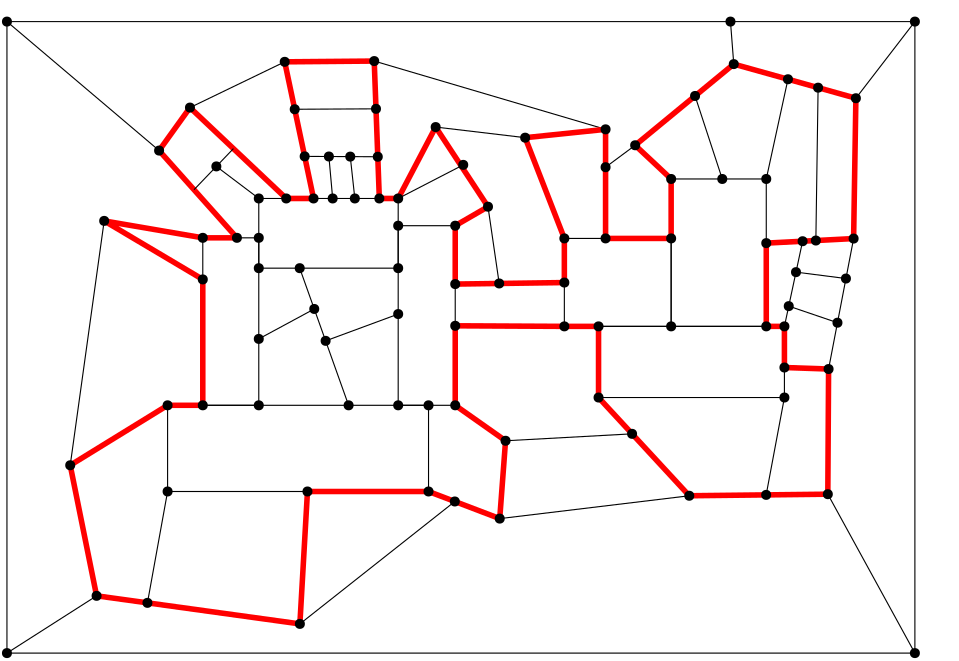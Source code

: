 <?xml version="1.0"?>
<!DOCTYPE ipe SYSTEM "ipe.dtd">
<ipe version="70206" creator="Ipe 7.2.7">
<info created="D:20180929072549" modified="D:20190131164845"/>
<preamble>\usepackage{kpfonts}</preamble>
<ipestyle name="basic">
<symbol name="arrow/arc(spx)">
<path stroke="sym-stroke" fill="sym-stroke" pen="sym-pen">
0 0 m
-1 0.333 l
-1 -0.333 l
h
</path>
</symbol>
<symbol name="arrow/farc(spx)">
<path stroke="sym-stroke" fill="white" pen="sym-pen">
0 0 m
-1 0.333 l
-1 -0.333 l
h
</path>
</symbol>
<symbol name="arrow/ptarc(spx)">
<path stroke="sym-stroke" fill="sym-stroke" pen="sym-pen">
0 0 m
-1 0.333 l
-0.8 0 l
-1 -0.333 l
h
</path>
</symbol>
<symbol name="arrow/fptarc(spx)">
<path stroke="sym-stroke" fill="white" pen="sym-pen">
0 0 m
-1 0.333 l
-0.8 0 l
-1 -0.333 l
h
</path>
</symbol>
<symbol name="mark/circle(sx)" transformations="translations">
<path fill="sym-stroke">
0.6 0 0 0.6 0 0 e
0.4 0 0 0.4 0 0 e
</path>
</symbol>
<symbol name="mark/disk(sx)" transformations="translations">
<path fill="sym-stroke">
0.6 0 0 0.6 0 0 e
</path>
</symbol>
<symbol name="mark/fdisk(sfx)" transformations="translations">
<group>
<path fill="sym-fill">
0.5 0 0 0.5 0 0 e
</path>
<path fill="sym-stroke" fillrule="eofill">
0.6 0 0 0.6 0 0 e
0.4 0 0 0.4 0 0 e
</path>
</group>
</symbol>
<symbol name="mark/box(sx)" transformations="translations">
<path fill="sym-stroke" fillrule="eofill">
-0.6 -0.6 m
0.6 -0.6 l
0.6 0.6 l
-0.6 0.6 l
h
-0.4 -0.4 m
0.4 -0.4 l
0.4 0.4 l
-0.4 0.4 l
h
</path>
</symbol>
<symbol name="mark/square(sx)" transformations="translations">
<path fill="sym-stroke">
-0.6 -0.6 m
0.6 -0.6 l
0.6 0.6 l
-0.6 0.6 l
h
</path>
</symbol>
<symbol name="mark/fsquare(sfx)" transformations="translations">
<group>
<path fill="sym-fill">
-0.5 -0.5 m
0.5 -0.5 l
0.5 0.5 l
-0.5 0.5 l
h
</path>
<path fill="sym-stroke" fillrule="eofill">
-0.6 -0.6 m
0.6 -0.6 l
0.6 0.6 l
-0.6 0.6 l
h
-0.4 -0.4 m
0.4 -0.4 l
0.4 0.4 l
-0.4 0.4 l
h
</path>
</group>
</symbol>
<symbol name="mark/cross(sx)" transformations="translations">
<group>
<path fill="sym-stroke">
-0.43 -0.57 m
0.57 0.43 l
0.43 0.57 l
-0.57 -0.43 l
h
</path>
<path fill="sym-stroke">
-0.43 0.57 m
0.57 -0.43 l
0.43 -0.57 l
-0.57 0.43 l
h
</path>
</group>
</symbol>
<symbol name="arrow/fnormal(spx)">
<path stroke="sym-stroke" fill="white" pen="sym-pen">
0 0 m
-1 0.333 l
-1 -0.333 l
h
</path>
</symbol>
<symbol name="arrow/pointed(spx)">
<path stroke="sym-stroke" fill="sym-stroke" pen="sym-pen">
0 0 m
-1 0.333 l
-0.8 0 l
-1 -0.333 l
h
</path>
</symbol>
<symbol name="arrow/fpointed(spx)">
<path stroke="sym-stroke" fill="white" pen="sym-pen">
0 0 m
-1 0.333 l
-0.8 0 l
-1 -0.333 l
h
</path>
</symbol>
<symbol name="arrow/linear(spx)">
<path stroke="sym-stroke" pen="sym-pen">
-1 0.333 m
0 0 l
-1 -0.333 l
</path>
</symbol>
<symbol name="arrow/fdouble(spx)">
<path stroke="sym-stroke" fill="white" pen="sym-pen">
0 0 m
-1 0.333 l
-1 -0.333 l
h
-1 0 m
-2 0.333 l
-2 -0.333 l
h
</path>
</symbol>
<symbol name="arrow/double(spx)">
<path stroke="sym-stroke" fill="sym-stroke" pen="sym-pen">
0 0 m
-1 0.333 l
-1 -0.333 l
h
-1 0 m
-2 0.333 l
-2 -0.333 l
h
</path>
</symbol>
<pen name="heavier" value="0.8"/>
<pen name="fat" value="1.2"/>
<pen name="ultrafat" value="2"/>
<symbolsize name="large" value="5"/>
<symbolsize name="small" value="2"/>
<symbolsize name="tiny" value="1.1"/>
<arrowsize name="large" value="10"/>
<arrowsize name="small" value="5"/>
<arrowsize name="tiny" value="3"/>
<color name="red" value="1 0 0"/>
<color name="green" value="0 1 0"/>
<color name="blue" value="0 0 1"/>
<color name="yellow" value="1 1 0"/>
<color name="orange" value="1 0.647 0"/>
<color name="gold" value="1 0.843 0"/>
<color name="purple" value="0.627 0.125 0.941"/>
<color name="gray" value="0.745"/>
<color name="brown" value="0.647 0.165 0.165"/>
<color name="navy" value="0 0 0.502"/>
<color name="pink" value="1 0.753 0.796"/>
<color name="seagreen" value="0.18 0.545 0.341"/>
<color name="turquoise" value="0.251 0.878 0.816"/>
<color name="violet" value="0.933 0.51 0.933"/>
<color name="darkblue" value="0 0 0.545"/>
<color name="darkcyan" value="0 0.545 0.545"/>
<color name="darkgray" value="0.663"/>
<color name="darkgreen" value="0 0.392 0"/>
<color name="darkmagenta" value="0.545 0 0.545"/>
<color name="darkorange" value="1 0.549 0"/>
<color name="darkred" value="0.545 0 0"/>
<color name="lightblue" value="0.678 0.847 0.902"/>
<color name="lightcyan" value="0.878 1 1"/>
<color name="lightgray" value="0.827"/>
<color name="lightgreen" value="0.565 0.933 0.565"/>
<color name="lightyellow" value="1 1 0.878"/>
<dashstyle name="dashed" value="[4] 0"/>
<dashstyle name="dotted" value="[1 3] 0"/>
<dashstyle name="dash dotted" value="[4 2 1 2] 0"/>
<dashstyle name="dash dot dotted" value="[4 2 1 2 1 2] 0"/>
<textsize name="large" value="\large"/>
<textsize name="small" value="\small"/>
<textsize name="tiny" value="\tiny"/>
<textsize name="Large" value="\Large"/>
<textsize name="LARGE" value="\LARGE"/>
<textsize name="huge" value="\huge"/>
<textsize name="Huge" value="\Huge"/>
<textsize name="footnote" value="\footnotesize"/>
<textstyle name="center" begin="\begin{center}" end="\end{center}"/>
<textstyle name="itemize" begin="\begin{itemize}" end="\end{itemize}"/>
<textstyle name="item" begin="\begin{itemize}\item{}" end="\end{itemize}"/>
<gridsize name="4 pts" value="4"/>
<gridsize name="8 pts (~3 mm)" value="8"/>
<gridsize name="16 pts (~6 mm)" value="16"/>
<gridsize name="32 pts (~12 mm)" value="32"/>
<gridsize name="10 pts (~3.5 mm)" value="10"/>
<gridsize name="20 pts (~7 mm)" value="20"/>
<gridsize name="14 pts (~5 mm)" value="14"/>
<gridsize name="28 pts (~10 mm)" value="28"/>
<gridsize name="56 pts (~20 mm)" value="56"/>
<anglesize name="90 deg" value="90"/>
<anglesize name="60 deg" value="60"/>
<anglesize name="45 deg" value="45"/>
<anglesize name="30 deg" value="30"/>
<anglesize name="22.5 deg" value="22.5"/>
<opacity name="10%" value="0.1"/>
<opacity name="30%" value="0.3"/>
<opacity name="50%" value="0.5"/>
<opacity name="75%" value="0.75"/>
<tiling name="falling" angle="-60" step="4" width="1"/>
<tiling name="rising" angle="30" step="4" width="1"/>
</ipestyle>
<ipestyle name="brew">
<color name="brew1" value="0.552 0.827 0.78"/>
<color name="brew2" value="1 1 0.701"/>
<color name="brew3" value="0.745 0.729 0.854"/>
<color name="brew4" value="0.984 0.501 0.447"/>
<color name="brew5" value="0.501 0.694 0.827"/>
<color name="brew6" value="0.992 0.705 0.384"/>
<color name="brew7" value="0.701 0.87 0.411"/>
<color name="brew8" value="0.988 0.803 0.898"/>
</ipestyle>
<page>
<layer name="alpha"/>
<layer name="tpc0"/>
<layer name="tpc1"/>
<layer name="H"/>
<layer name="tilde-H"/>
<layer name="t0t1"/>
<view layers="alpha" active="alpha"/>
<view layers="alpha tpc0 tpc1" active="tpc0"/>
<view layers="H" active="H"/>
<view layers="tilde-H" active="tilde-H"/>
<view layers="tilde-H t0t1" active="t0t1"/>
<path layer="tpc0" fill="brew1">
157.019 684.193 m
158.662 669.125 l
167.483 669.125 l
166.924 684.142 l
h
</path>
<path fill="brew1">
140.6 684.277 m
143.796 669.125 l
150.685 669.125 l
149.324 684.232 l
h
</path>
<path layer="tpc1" fill="brew8">
165.642 718.589 m
167.483 669.125 l
174.271 669.125 l
187.761 694.831 l
206.603 666.158 l
210.634 638.525 l
234.089 638.851 l
234.089 654.744 l
219.983 691.008 l
248.929 694.012 l
h
</path>
<path fill="brew8">
65.6971 526.072 m
33.424 505.457 l
360.283 505.457 l
328.94 562.664 l
279.061 562.102 l
258.473 584.392 l
212.922 581.896 l
210.825 553.876 l
194.651 560.037 l
138.881 515.968 l
h
</path>
<path fill="brew8">
293.896 732.8 m
295.079 717.496 l
339.043 705.208 l
338.224 654.689 l
329.213 607.721 l
328.94 562.664 l
360.283 505.457 l
360.283 732.8 l
h
</path>
<path fill="brew8">
88.1949 686.366 m
99.3124 701.845 l
133.419 718.315 l
165.642 718.589 l
248.929 694.012 l
248.929 680.377 l
295.079 717.496 l
293.896 732.8 l
33.424 732.8 l
h
</path>
<path fill="brew8">
33.424 732.8 m
33.424 505.457 l
65.6971 526.072 l
56.2009 573.078 l
68.4266 661.053 l
103.927 654.954 l
116.216 654.954 l
88.1949 686.366 l
h
</path>
<path fill="brew1">
99.3124 701.845 m
133.965 669.125 l
143.796 669.125 l
133.419 718.315 l
h
</path>
<path fill="brew1">
319.858 653.732 m
306.78 653.051 l
306.78 623.08 l
313.315 623.08 l
h
</path>
<path fill="brew1">
314.87 630.366 m
332.412 624.397 l
329.213 607.721 l
313.315 608.267 l
313.315 623.08 l
h
</path>
<path fill="brew1">
319.858 653.732 m
338.224 654.689 l
335.463 640.297 l
317.482 642.603 l
h
</path>
<path fill="brew1">
194.806 659.323 m
194.806 638.305 l
210.634 638.525 l
206.603 666.158 l
h
</path>
<path fill="brew1">
194.806 623.286 m
194.806 594.66 l
212.922 581.896 l
258.473 584.392 l
246.399 597.464 l
246.399 623.08 l
h
</path>
<path fill="brew1">
141.611 563.639 m
138.881 515.968 l
194.651 560.037 l
185.194 563.639 l
h
</path>
<path fill="brew1">
68.4266 661.053 m
56.2009 573.078 l
91.2567 594.66 l
103.927 594.66 l
103.927 639.978 l
h
</path>
<path layer="tpc0" fill="brew1">
325.439 709.01 m
324.633 653.981 l
338.224 654.689 l
339.043 705.208 l
h
</path>
<path fill="brew1">
133.419 718.315 m
137.021 701.241 l
166.282 701.393 l
165.642 718.589 l
h
</path>
<path fill="brew1">
246.399 597.464 m
279.061 562.102 l
328.94 562.664 l
329.213 607.721 l
313.315 608.267 l
313.315 597.464 l
h
</path>
<path fill="brew1">
91.2567 594.66 m
56.2009 573.078 l
65.6971 526.072 l
138.881 515.968 l
141.611 563.639 l
91.2567 563.639 l
h
</path>
<path fill="brew1">
194.806 594.66 m
185.194 594.66 l
185.194 563.639 l
210.825 553.876 l
212.922 581.896 l
h
</path>
<path fill="brew1">
103.927 639.978 m
103.927 654.954 l
68.4266 661.053 l
h
</path>
<path fill="brew1">
116.216 654.954 m
88.1949 686.366 l
99.3124 701.845 l
133.965 669.125 l
124.084 669.125 l
124.084 654.954 l
h
</path>
<path fill="brew1">
174.271 659.323 m
174.271 669.125 l
187.761 694.831 l
206.603 666.158 l
194.806 659.323 l
h
</path>
<path fill="brew1">
219.983 691.008 m
248.929 694.012 l
248.929 654.744 l
234.089 654.744 l
h
</path>
<path fill="brew1">
259.579 688.277 m
276.823 674.124 l
290.941 676.142 l
306.78 676.142 l
314.59 712.043 l
295.079 717.496 l
h
</path>
<path fill="brew8">
137.021 701.241 m
140.6 684.277 l
166.924 684.142 l
166.282 701.393 l
h
</path>
<path fill="brew8">
314.59 712.043 m
306.78 676.142 l
306.78 653.051 l
324.633 653.981 l
325.439 709.01 l
h
</path>
<path fill="brew8">
246.399 623.08 m
246.399 597.464 l
313.315 597.464 l
313.315 623.08 l
h
</path>
<path fill="brew8">
272.538 676.142 m
306.78 676.142 l
306.78 623.08 l
272.538 623.08 l
h
</path>
<path fill="brew8">
234.089 654.744 m
234.089 623.08 l
272.538 623.08 l
272.538 654.744 l
h
</path>
<path fill="brew8">
124.084 669.125 m
124.084 644.031 l
174.271 644.031 l
174.271 669.125 l
h
</path>
<path fill="brew8">
194.806 638.305 m
234.089 638.851 l
234.089 623.08 l
194.806 623.286 l
h
</path>
<path fill="brew8">
174.271 659.323 m
194.806 659.323 l
194.806 594.66 l
174.271 594.66 l
h
</path>
<path fill="brew8">
91.2567 594.66 m
91.2567 563.639 l
185.194 563.639 l
185.194 594.66 l
h
</path>
<path fill="brew8">
103.927 654.954 m
103.927 594.66 l
124.084 594.66 l
124.084 654.954 l
h
</path>
<path fill="brew8">
259.579 688.277 m
248.929 680.377 l
</path>
<path layer="alpha" stroke="black">
248.929 680.377 m
259.579 688.277 l
</path>
<path stroke="black">
248.929 694.012 m
165.642 718.589 l
</path>
<path stroke="black">
99.3124 701.845 m
133.419 718.315 l
</path>
<path layer="tpc1" fill="brew1">
259.579 688.277 m
248.929 680.377 l
248.929 654.744 l
272.538 654.744 l
272.538 676.142 l
h
</path>
<path layer="alpha" stroke="black">
234.089 654.744 m
234.089 623.08 l
272.538 623.08 l
272.538 654.744 l
h
</path>
<path stroke="black">
246.399 623.08 m
246.399 597.464 l
313.315 597.464 l
313.315 623.08 l
h
</path>
<path stroke="black">
272.538 623.08 m
272.538 676.142 l
306.78 676.142 l
306.78 623.08 l
h
</path>
<path matrix="1.6 0 0 1.6 -12.1109 -413.958" stroke="black">
85.1219 676.927 m
85.1219 661.243 l
116.489 661.243 l
116.489 676.927 l
h
</path>
<path matrix="1.6 0 0 1.6 -12.1109 -413.958" stroke="black">
116.489 670.801 m
116.489 630.386 l
129.323 630.386 l
129.323 670.801 l
h
</path>
<path matrix="1.6 0 0 1.6 -12.1109 -413.958" stroke="black">
123.316 630.386 m
123.316 610.998 l
64.6048 610.998 l
64.6048 630.386 l
h
</path>
<path matrix="1.6 0 0 1.6 -12.1109 -413.958" stroke="black">
85.1219 668.07 m
85.1219 630.386 l
72.5239 630.386 l
72.5239 668.07 l
h
</path>
<path stroke="red" pen="ultrafat">
88.1949 686.366 m
99.3124 701.845 l
133.965 669.125 l
143.796 669.125 l
133.419 718.315 l
165.642 718.589 l
167.483 669.125 l
174.271 669.125 l
187.761 694.831 l
206.603 666.158 l
194.806 659.323 l
194.806 638.305 l
234.089 638.851 l
234.089 654.744 l
219.983 691.008 l
248.929 694.012 l
248.929 654.744 l
272.538 654.744 l
272.538 676.142 l
259.579 688.277 l
295.079 717.496 l
339.043 705.208 l
338.224 654.689 l
306.78 653.051 l
306.78 623.08 l
313.315 623.08 l
313.315 608.267 l
329.213 607.721 l
328.94 562.664 l
279.061 562.102 l
246.399 597.464 l
246.399 623.08 l
234.089 623.08 l
194.806 623.286 l
194.806 594.66 l
212.922 581.896 l
210.825 553.876 l
185.194 563.639 l
141.611 563.639 l
138.881 515.968 l
65.6971 526.072 l
56.2009 573.078 l
91.2567 594.66 l
103.927 594.66 l
103.927 639.978 l
68.4266 661.053 l
103.927 654.954 l
116.216 654.954 l
h
</path>
<path stroke="black">
281.144 706.027 m
290.941 676.142 l
</path>
<path stroke="black">
306.78 676.142 m
314.59 712.043 l
</path>
<path stroke="black">
325.439 709.01 m
324.633 653.981 l
</path>
<path stroke="black">
138.821 644.031 m
156.42 594.66 l
</path>
<path stroke="black">
148.147 617.867 m
174.271 627.515 l
</path>
<path stroke="black">
144.055 629.349 m
124.084 618.567 l
</path>
<path stroke="black">
212.922 581.896 m
258.473 584.392 l
</path>
<path stroke="black">
187.761 694.831 m
219.983 691.008 l
</path>
<path stroke="black">
206.603 666.158 m
210.634 638.525 l
</path>
<path stroke="black">
210.825 553.876 m
279.061 562.102 l
</path>
<path stroke="black">
138.881 515.968 m
194.651 560.037 l
</path>
<path stroke="black">
338.224 654.689 m
329.213 607.721 l
</path>
<path stroke="black">
313.315 623.08 m
319.858 653.732 l
</path>
<path stroke="black">
317.482 642.603 m
335.463 640.297 l
</path>
<path stroke="black">
314.87 630.366 m
332.412 624.397 l
</path>
<use name="mark/disk(sx)" pos="56.2009 573.078" size="normal" stroke="black"/>
<use name="mark/disk(sx)" pos="68.4266 661.053" size="normal" stroke="black"/>
<use name="mark/disk(sx)" pos="144.055 629.349" size="normal" stroke="black"/>
<use name="mark/disk(sx)" pos="148.147 617.867" size="normal" stroke="black"/>
<use name="mark/disk(sx)" pos="174.271 627.515" size="normal" stroke="black"/>
<use name="mark/disk(sx)" pos="124.084 618.567" size="normal" stroke="black"/>
<use name="mark/disk(sx)" pos="138.821 644.031" size="normal" stroke="black"/>
<use name="mark/disk(sx)" pos="156.42 594.66" size="normal" stroke="black"/>
<use name="mark/disk(sx)" pos="124.084 594.66" size="normal" stroke="black"/>
<use name="mark/disk(sx)" pos="103.927 594.66" size="normal" stroke="black"/>
<use name="mark/disk(sx)" pos="91.2567 594.66" size="normal" stroke="black"/>
<use name="mark/disk(sx)" pos="91.2567 563.639" size="normal" stroke="black"/>
<use name="mark/disk(sx)" pos="141.611 563.639" size="normal" stroke="black"/>
<use name="mark/disk(sx)" pos="185.194 563.639" size="normal" stroke="black"/>
<use name="mark/disk(sx)" pos="194.806 594.66" size="normal" stroke="black"/>
<use name="mark/disk(sx)" pos="185.194 594.66" size="normal" stroke="black"/>
<use name="mark/disk(sx)" pos="174.271 594.66" size="normal" stroke="black"/>
<use name="mark/disk(sx)" pos="174.271 644.031" size="normal" stroke="black"/>
<use name="mark/disk(sx)" pos="174.271 669.125" size="normal" stroke="black"/>
<use name="mark/disk(sx)" pos="174.271 659.323" size="normal" stroke="black"/>
<use name="mark/disk(sx)" pos="143.796 669.125" size="normal" stroke="black"/>
<use name="mark/disk(sx)" pos="133.965 669.125" size="normal" stroke="black"/>
<use name="mark/disk(sx)" pos="124.084 654.954" size="normal" stroke="black"/>
<use name="mark/disk(sx)" pos="116.216 654.954" size="normal" stroke="black"/>
<use name="mark/disk(sx)" pos="103.927 654.954" size="normal" stroke="black"/>
<use name="mark/disk(sx)" pos="88.1949 686.366" size="normal" stroke="black"/>
<use name="mark/disk(sx)" pos="99.3124 701.845" size="normal" stroke="black"/>
<use name="mark/disk(sx)" pos="133.419 718.315" size="normal" stroke="black"/>
<use name="mark/disk(sx)" pos="165.642 718.589" size="normal" stroke="black"/>
<use name="mark/disk(sx)" pos="187.761 694.831" size="normal" stroke="black"/>
<use name="mark/disk(sx)" pos="219.983 691.008" size="normal" stroke="black"/>
<use name="mark/disk(sx)" pos="206.603 666.158" size="normal" stroke="black"/>
<use name="mark/disk(sx)" pos="194.806 638.305" size="normal" stroke="black"/>
<use name="mark/disk(sx)" pos="234.089 638.851" size="normal" stroke="black"/>
<use name="mark/disk(sx)" pos="210.634 638.525" size="normal" stroke="black"/>
<use name="mark/disk(sx)" pos="248.929 694.012" size="normal" stroke="black"/>
<use name="mark/disk(sx)" pos="248.929 654.744" size="normal" stroke="black"/>
<use name="mark/disk(sx)" pos="272.538 654.744" size="normal" stroke="black"/>
<path stroke="black">
174.271 669.125 m
197.692 681.22 l
</path>
<use name="mark/disk(sx)" pos="197.692 681.22" size="normal" stroke="black"/>
<use name="mark/disk(sx)" pos="194.806 623.286" size="normal" stroke="black"/>
<use name="mark/disk(sx)" pos="246.399 623.08" size="normal" stroke="black"/>
<use name="mark/disk(sx)" pos="234.089 623.08" size="normal" stroke="black"/>
<use name="mark/disk(sx)" pos="272.538 623.08" size="normal" stroke="black"/>
<use name="mark/disk(sx)" pos="306.78 623.08" size="normal" stroke="black"/>
<use name="mark/disk(sx)" pos="313.315 623.08" size="normal" stroke="black"/>
<use name="mark/disk(sx)" pos="313.315 608.267" size="normal" stroke="black"/>
<use name="mark/disk(sx)" pos="272.538 676.142" size="normal" stroke="black"/>
<use name="mark/disk(sx)" pos="281.144 706.027" size="normal" stroke="black"/>
<use name="mark/disk(sx)" pos="338.224 654.689" size="normal" stroke="black"/>
<use name="mark/disk(sx)" pos="324.633 653.981" size="normal" stroke="black"/>
<use name="mark/disk(sx)" pos="306.78 676.142" size="normal" stroke="black"/>
<use name="mark/disk(sx)" pos="290.941 676.142" size="normal" stroke="black"/>
<use name="mark/disk(sx)" pos="306.78 653.051" size="normal" stroke="black"/>
<use name="mark/disk(sx)" pos="317.482 642.603" size="normal" stroke="black"/>
<use name="mark/disk(sx)" pos="314.87 630.366" size="normal" stroke="black"/>
<use name="mark/disk(sx)" pos="332.412 624.397" size="normal" stroke="black"/>
<use name="mark/disk(sx)" pos="335.463 640.297" size="normal" stroke="black"/>
<use name="mark/disk(sx)" pos="313.315 597.464" size="normal" stroke="black"/>
<use name="mark/disk(sx)" pos="328.94 562.664" size="normal" stroke="black"/>
<use name="mark/disk(sx)" pos="329.213 607.721" size="normal" stroke="black"/>
<use name="mark/disk(sx)" pos="279.061 562.102" size="normal" stroke="black"/>
<use name="mark/disk(sx)" pos="258.473 584.392" size="normal" stroke="black"/>
<use name="mark/disk(sx)" pos="246.399 597.464" size="normal" stroke="black"/>
<use name="mark/disk(sx)" pos="212.922 581.896" size="normal" stroke="black"/>
<use name="mark/disk(sx)" pos="210.825 553.876" size="normal" stroke="black"/>
<use name="mark/disk(sx)" pos="194.651 560.037" size="normal" stroke="black"/>
<use name="mark/disk(sx)" pos="138.881 515.968" size="normal" stroke="black"/>
<use name="mark/disk(sx)" pos="124.084 644.031" size="normal" stroke="black"/>
<path stroke="black">
140.6 684.277 m
166.924 684.142 l
</path>
<use name="mark/disk(sx)" pos="137.021 701.241" size="normal" stroke="black"/>
<use name="mark/disk(sx)" pos="140.6 684.277" size="normal" stroke="black"/>
<path stroke="black">
33.424 732.8 m
33.424 505.457 l
360.283 505.457 l
360.283 732.8 l
h
</path>
<use name="mark/disk(sx)" pos="33.424 732.8" size="normal" stroke="black"/>
<use name="mark/disk(sx)" pos="360.283 505.457" size="normal" stroke="black"/>
<use name="mark/disk(sx)" pos="33.424 505.457" size="normal" stroke="black"/>
<path stroke="black">
33.424 505.457 m
65.6971 526.072 l
</path>
<path stroke="black">
33.424 732.8 m
88.1949 686.366 l
</path>
<path stroke="black">
339.043 705.208 m
360.283 732.8 l
</path>
<path stroke="black">
328.94 562.664 m
360.283 505.457 l
</path>
<path stroke="black">
157.019 684.193 m
158.662 669.125 l
</path>
<use name="mark/disk(sx)" pos="157.019 684.193" size="normal" stroke="black"/>
<use name="mark/disk(sx)" pos="158.662 669.125" size="normal" stroke="black"/>
<path stroke="black">
100.762 672.278 m
114.957 687.074 l
</path>
<path stroke="black">
124.084 669.125 m
108.809 680.666 l
</path>
<use name="mark/disk(sx)" pos="108.809 680.666" size="normal" stroke="black"/>
<use name="mark/disk(sx)" pos="124.084 669.125" size="normal" stroke="black"/>
<use name="mark/disk(sx)" pos="234.089 654.744" size="normal" stroke="black"/>
<path stroke="black">
313.315 597.464 m
306.743 562.414 l
306.743 562.414 l
</path>
<use name="mark/disk(sx)" pos="306.743 562.414" size="normal" stroke="black"/>
<path stroke="black">
91.2567 563.639 m
84.0035 523.545 l
</path>
<use name="mark/disk(sx)" pos="65.6971 526.072" size="normal" stroke="black"/>
<use name="mark/disk(sx)" pos="84.0035 523.545" size="normal" stroke="black"/>
<use name="mark/disk(sx)" pos="103.927 639.978" size="normal" stroke="black"/>
<use name="mark/disk(sx)" pos="194.806 659.323" size="normal" stroke="black"/>
<use name="mark/disk(sx)" pos="319.858 653.732" size="normal" stroke="black"/>
<use name="mark/disk(sx)" pos="166.924 684.142" size="normal" stroke="black"/>
<use name="mark/disk(sx)" pos="167.483 669.125" size="normal" stroke="black"/>
<path stroke="black">
137.021 701.241 m
166.282 701.393 l
</path>
<use name="mark/disk(sx)" pos="166.282 701.393" size="normal" stroke="black"/>
<use name="mark/disk(sx)" pos="259.579 688.277" size="normal" stroke="black"/>
<use name="mark/disk(sx)" pos="248.929 680.377" size="normal" stroke="black"/>
<path stroke="black">
149.324 684.232 m
150.685 669.125 l
</path>
<use name="mark/disk(sx)" pos="149.324 684.232" size="normal" stroke="black"/>
<use name="mark/disk(sx)" pos="150.685 669.125" size="normal" stroke="black"/>
<path fill="brew8">
68.4266 661.053 m
56.2009 573.078 l
</path>
<path fill="brew8">
56.2009 573.078 m
68.4266 661.053 l
</path>
<path stroke="black">
68.4266 661.053 m
56.2009 573.078 l
</path>
<path layer="H" stroke="black">
248.929 680.377 m
259.579 688.277 l
</path>
<path stroke="black">
248.929 694.012 m
165.642 718.589 l
</path>
<path stroke="black">
99.3124 701.845 m
133.419 718.315 l
</path>
<path stroke="black">
234.089 654.744 m
234.089 623.08 l
272.538 623.08 l
272.538 654.744 l
h
</path>
<path stroke="black">
246.399 623.08 m
246.399 597.464 l
313.315 597.464 l
313.315 623.08 l
h
</path>
<path stroke="black">
272.538 623.08 m
272.538 676.142 l
306.78 676.142 l
306.78 623.08 l
h
</path>
<path matrix="1.6 0 0 1.6 -12.1109 -413.958" stroke="black">
85.1219 676.927 m
85.1219 661.243 l
116.489 661.243 l
116.489 676.927 l
h
</path>
<path matrix="1.6 0 0 1.6 -12.1109 -413.958" stroke="black">
116.489 670.801 m
116.489 630.386 l
129.323 630.386 l
129.323 670.801 l
h
</path>
<path matrix="1.6 0 0 1.6 -12.1109 -413.958" stroke="black">
123.316 630.386 m
123.316 610.998 l
64.6048 610.998 l
64.6048 630.386 l
h
</path>
<path matrix="1.6 0 0 1.6 -12.1109 -413.958" stroke="black">
85.1219 668.07 m
85.1219 630.386 l
72.5239 630.386 l
72.5239 668.07 l
h
</path>
<path stroke="red" pen="ultrafat">
88.1949 686.366 m
99.3124 701.845 l
133.965 669.125 l
143.796 669.125 l
133.419 718.315 l
165.642 718.589 l
167.483 669.125 l
174.271 669.125 l
187.761 694.831 l
206.603 666.158 l
194.806 659.323 l
194.806 638.305 l
234.089 638.851 l
234.089 654.744 l
219.983 691.008 l
248.929 694.012 l
248.929 654.744 l
272.538 654.744 l
272.538 676.142 l
259.579 688.277 l
295.079 717.496 l
339.043 705.208 l
338.224 654.689 l
306.78 653.051 l
306.78 623.08 l
313.315 623.08 l
313.315 608.267 l
329.213 607.721 l
328.94 562.664 l
279.061 562.102 l
246.399 597.464 l
246.399 623.08 l
234.089 623.08 l
194.806 623.286 l
194.806 594.66 l
212.922 581.896 l
210.825 553.876 l
185.194 563.639 l
141.611 563.639 l
138.881 515.968 l
65.6971 526.072 l
56.2009 573.078 l
91.2567 594.66 l
103.927 594.66 l
103.927 639.978 l
68.4266 661.053 l
103.927 654.954 l
116.216 654.954 l
h
</path>
<path stroke="black">
306.78 676.142 m
314.59 712.043 l
</path>
<path stroke="black">
325.439 709.01 m
324.633 653.981 l
</path>
<path stroke="black">
212.922 581.896 m
258.473 584.392 l
</path>
<path stroke="black">
187.761 694.831 m
219.983 691.008 l
</path>
<path stroke="black">
206.603 666.158 m
210.634 638.525 l
</path>
<path stroke="black">
210.825 553.876 m
279.061 562.102 l
</path>
<path stroke="black">
138.881 515.968 m
194.651 560.037 l
</path>
<path stroke="black">
338.224 654.689 m
329.213 607.721 l
</path>
<use name="mark/disk(sx)" pos="56.2009 573.078" size="normal" stroke="black"/>
<use name="mark/disk(sx)" pos="68.4266 661.053" size="normal" stroke="black"/>
<use name="mark/disk(sx)" pos="174.271 627.515" size="normal" stroke="gray"/>
<use name="mark/disk(sx)" pos="124.084 618.567" size="normal" stroke="gray"/>
<use name="mark/disk(sx)" pos="138.821 644.031" size="normal" stroke="gray"/>
<use name="mark/disk(sx)" pos="156.42 594.66" size="normal" stroke="gray"/>
<use name="mark/disk(sx)" pos="124.084 594.66" size="normal" stroke="black"/>
<use name="mark/disk(sx)" pos="103.927 594.66" size="normal" stroke="black"/>
<use name="mark/disk(sx)" pos="91.2567 594.66" size="normal" stroke="black"/>
<use name="mark/disk(sx)" pos="91.2567 563.639" size="normal" stroke="gray"/>
<use name="mark/disk(sx)" pos="141.611 563.639" size="normal" stroke="black"/>
<use name="mark/disk(sx)" pos="185.194 563.639" size="normal" stroke="black"/>
<use name="mark/disk(sx)" pos="194.806 594.66" size="normal" stroke="black"/>
<use name="mark/disk(sx)" pos="185.194 594.66" size="normal" stroke="black"/>
<use name="mark/disk(sx)" pos="174.271 594.66" size="normal" stroke="black"/>
<use name="mark/disk(sx)" pos="174.271 644.031" size="normal" stroke="black"/>
<use name="mark/disk(sx)" pos="174.271 669.125" size="normal" stroke="gray"/>
<use name="mark/disk(sx)" pos="174.271 659.323" size="normal" stroke="black"/>
<use name="mark/disk(sx)" pos="143.796 669.125" size="normal" stroke="black"/>
<use name="mark/disk(sx)" pos="133.965 669.125" size="normal" stroke="black"/>
<use name="mark/disk(sx)" pos="124.084 654.954" size="normal" stroke="black"/>
<use name="mark/disk(sx)" pos="116.216 654.954" size="normal" stroke="black"/>
<use name="mark/disk(sx)" pos="103.927 654.954" size="normal" stroke="black"/>
<use name="mark/disk(sx)" pos="88.1949 686.366" size="normal" stroke="black"/>
<use name="mark/disk(sx)" pos="99.3124 701.845" size="normal" stroke="black"/>
<use name="mark/disk(sx)" pos="133.419 718.315" size="normal" stroke="black"/>
<use name="mark/disk(sx)" pos="165.642 718.589" size="normal" stroke="black"/>
<use name="mark/disk(sx)" pos="187.761 694.831" size="normal" stroke="black"/>
<use name="mark/disk(sx)" pos="219.983 691.008" size="normal" stroke="black"/>
<use name="mark/disk(sx)" pos="206.603 666.158" size="normal" stroke="black"/>
<use name="mark/disk(sx)" pos="194.806 638.305" size="normal" stroke="black"/>
<use name="mark/disk(sx)" pos="234.089 638.851" size="normal" stroke="black"/>
<use name="mark/disk(sx)" pos="210.634 638.525" size="normal" stroke="black"/>
<use name="mark/disk(sx)" pos="248.929 694.012" size="normal" stroke="black"/>
<use name="mark/disk(sx)" pos="248.929 654.744" size="normal" stroke="black"/>
<use name="mark/disk(sx)" pos="272.538 654.744" size="normal" stroke="black"/>
<use name="mark/disk(sx)" pos="194.806 623.286" size="normal" stroke="black"/>
<use name="mark/disk(sx)" pos="246.399 623.08" size="normal" stroke="black"/>
<use name="mark/disk(sx)" pos="234.089 623.08" size="normal" stroke="black"/>
<use name="mark/disk(sx)" pos="272.538 623.08" size="normal" stroke="black"/>
<use name="mark/disk(sx)" pos="306.78 623.08" size="normal" stroke="black"/>
<use name="mark/disk(sx)" pos="313.315 623.08" size="normal" stroke="black"/>
<use name="mark/disk(sx)" pos="313.315 608.267" size="normal" stroke="black"/>
<use name="mark/disk(sx)" pos="272.538 676.142" size="normal" stroke="black"/>
<use name="mark/disk(sx)" pos="281.144 706.027" size="normal" stroke="black"/>
<use name="mark/disk(sx)" pos="295.079 717.496" size="normal" stroke="black"/>
<use name="mark/disk(sx)" pos="314.59 712.043" size="normal" stroke="black"/>
<use name="mark/disk(sx)" pos="325.439 709.01" size="normal" stroke="black"/>
<use name="mark/disk(sx)" pos="339.043 705.208" size="normal" stroke="black"/>
<use name="mark/disk(sx)" pos="338.224 654.689" size="normal" stroke="black"/>
<use name="mark/disk(sx)" pos="324.633 653.981" size="normal" stroke="black"/>
<use name="mark/disk(sx)" pos="306.78 676.142" size="normal" stroke="black"/>
<use name="mark/disk(sx)" pos="290.941 676.142" size="normal" stroke="gray"/>
<use name="mark/disk(sx)" pos="306.78 653.051" size="normal" stroke="black"/>
<use name="mark/disk(sx)" pos="332.412 624.397" size="normal" stroke="gray"/>
<use name="mark/disk(sx)" pos="335.463 640.297" size="normal" stroke="gray"/>
<use name="mark/disk(sx)" pos="313.315 597.464" size="normal" stroke="gray"/>
<use name="mark/disk(sx)" pos="328.94 562.664" size="normal" stroke="black"/>
<use name="mark/disk(sx)" pos="329.213 607.721" size="normal" stroke="black"/>
<use name="mark/disk(sx)" pos="279.061 562.102" size="normal" stroke="black"/>
<use name="mark/disk(sx)" pos="258.473 584.392" size="normal" stroke="black"/>
<use name="mark/disk(sx)" pos="246.399 597.464" size="normal" stroke="black"/>
<use name="mark/disk(sx)" pos="212.922 581.896" size="normal" stroke="black"/>
<use name="mark/disk(sx)" pos="210.825 553.876" size="normal" stroke="black"/>
<use name="mark/disk(sx)" pos="194.651 560.037" size="normal" stroke="black"/>
<use name="mark/disk(sx)" pos="138.881 515.968" size="normal" stroke="black"/>
<use name="mark/disk(sx)" pos="124.084 644.031" size="normal" stroke="black"/>
<path stroke="black">
140.6 684.277 m
166.924 684.142 l
</path>
<use name="mark/disk(sx)" pos="137.021 701.241" size="normal" stroke="black"/>
<use name="mark/disk(sx)" pos="140.6 684.277" size="normal" stroke="black"/>
<use name="mark/disk(sx)" pos="33.424 732.8" size="normal" stroke="black"/>
<use name="mark/disk(sx)" pos="360.283 732.8" size="normal" stroke="black"/>
<use name="mark/disk(sx)" pos="360.283 505.457" size="normal" stroke="black"/>
<use name="mark/disk(sx)" pos="33.424 505.457" size="normal" stroke="black"/>
<path stroke="black">
33.424 505.457 m
65.6971 526.072 l
</path>
<path stroke="black">
33.424 732.8 m
88.1949 686.366 l
</path>
<path stroke="black">
339.043 705.208 m
360.283 732.8 l
</path>
<path stroke="black">
328.94 562.664 m
360.283 505.457 l
</path>
<use name="mark/disk(sx)" pos="157.019 684.193" size="normal" stroke="black"/>
<use name="mark/disk(sx)" pos="158.662 669.125" size="normal" stroke="black"/>
<use name="mark/disk(sx)" pos="124.084 669.125" size="normal" stroke="black"/>
<use name="mark/disk(sx)" pos="234.089 654.744" size="normal" stroke="black"/>
<use name="mark/disk(sx)" pos="306.743 562.414" size="normal" stroke="gray"/>
<use name="mark/disk(sx)" pos="65.6971 526.072" size="normal" stroke="black"/>
<use name="mark/disk(sx)" pos="84.0035 523.545" size="normal" stroke="gray"/>
<use name="mark/disk(sx)" pos="103.927 639.978" size="normal" stroke="black"/>
<path stroke="black">
295.079 717.496 m
293.896 732.8 l
</path>
<use name="mark/disk(sx)" pos="194.806 659.323" size="normal" stroke="black"/>
<use name="mark/disk(sx)" pos="293.896 732.8" size="normal" stroke="black"/>
<use name="mark/disk(sx)" pos="319.858 653.732" size="normal" stroke="black"/>
<use name="mark/disk(sx)" pos="166.924 684.142" size="normal" stroke="black"/>
<use name="mark/disk(sx)" pos="167.483 669.125" size="normal" stroke="black"/>
<path stroke="black">
137.021 701.241 m
166.282 701.393 l
</path>
<use name="mark/disk(sx)" pos="166.282 701.393" size="normal" stroke="black"/>
<use name="mark/disk(sx)" pos="259.579 688.277" size="normal" stroke="black"/>
<use name="mark/disk(sx)" pos="248.929 680.377" size="normal" stroke="black"/>
<use name="mark/disk(sx)" pos="149.324 684.232" size="normal" stroke="black"/>
<use name="mark/disk(sx)" pos="150.685 669.125" size="normal" stroke="black"/>
<path fill="brew8">
68.4266 661.053 m
56.2009 573.078 l
</path>
<path fill="brew8">
56.2009 573.078 m
68.4266 661.053 l
</path>
<path stroke="black">
68.4266 661.053 m
56.2009 573.078 l
</path>
<use name="mark/disk(sx)" pos="197.692 681.22" size="normal" stroke="gray"/>
<path layer="tilde-H" stroke="gray">
248.929 680.377 m
259.579 688.277 l
</path>
<path stroke="gray">
248.929 694.012 m
165.642 718.589 l
</path>
<path stroke="gray">
99.3124 701.845 m
133.419 718.315 l
</path>
<path stroke="gray">
234.089 654.744 m
234.089 623.08 l
272.538 623.08 l
272.538 654.744 l
h
</path>
<path stroke="gray">
246.399 623.08 m
246.399 597.464 l
313.315 597.464 l
313.315 623.08 l
h
</path>
<path stroke="gray">
272.538 623.08 m
272.538 676.142 l
306.78 676.142 l
306.78 623.08 l
h
</path>
<path matrix="1.6 0 0 1.6 -12.1109 -413.958" stroke="gray">
85.1219 676.927 m
85.1219 661.243 l
116.489 661.243 l
116.489 676.927 l
h
</path>
<path matrix="1.6 0 0 1.6 -12.1109 -413.958" stroke="gray">
116.489 670.801 m
116.489 630.386 l
129.323 630.386 l
129.323 670.801 l
h
</path>
<path matrix="1.6 0 0 1.6 -12.1109 -413.958" stroke="gray">
123.316 630.386 m
123.316 610.998 l
64.6048 610.998 l
64.6048 630.386 l
h
</path>
<path matrix="1.6 0 0 1.6 -12.1109 -413.958" stroke="gray">
85.1219 668.07 m
85.1219 630.386 l
72.5239 630.386 l
72.5239 668.07 l
h
</path>
<path stroke="red" pen="ultrafat">
88.1949 686.366 m
99.3124 701.845 l
133.965 669.125 l
143.796 669.125 l
133.419 718.315 l
165.642 718.589 l
167.483 669.125 l
174.271 669.125 l
187.761 694.831 l
206.603 666.158 l
194.806 659.323 l
194.806 638.305 l
234.089 638.851 l
234.089 654.744 l
219.983 691.008 l
248.929 694.012 l
248.929 654.744 l
272.538 654.744 l
272.538 676.142 l
259.579 688.277 l
295.079 717.496 l
339.043 705.208 l
338.224 654.689 l
306.78 653.051 l
306.78 623.08 l
313.315 623.08 l
313.315 608.267 l
329.213 607.721 l
328.94 562.664 l
279.061 562.102 l
246.399 597.464 l
246.399 623.08 l
234.089 623.08 l
194.806 623.286 l
194.806 594.66 l
212.922 581.896 l
210.825 553.876 l
185.194 563.639 l
141.611 563.639 l
138.881 515.968 l
65.6971 526.072 l
56.2009 573.078 l
91.2567 594.66 l
103.927 594.66 l
103.927 639.978 l
68.4266 661.053 l
103.927 654.954 l
116.216 654.954 l
h
</path>
<path stroke="gray">
306.78 676.142 m
314.59 712.043 l
</path>
<path stroke="gray">
325.439 709.01 m
324.633 653.981 l
</path>
<path stroke="gray">
212.922 581.896 m
258.473 584.392 l
</path>
<path stroke="gray">
187.761 694.831 m
219.983 691.008 l
</path>
<path stroke="gray">
206.603 666.158 m
210.634 638.525 l
</path>
<path stroke="gray">
210.825 553.876 m
279.061 562.102 l
</path>
<path stroke="gray">
138.881 515.968 m
194.651 560.037 l
</path>
<path stroke="gray">
338.224 654.689 m
329.213 607.721 l
</path>
<use name="mark/disk(sx)" pos="174.271 627.515" size="normal" stroke="gray"/>
<use name="mark/disk(sx)" pos="124.084 618.567" size="normal" stroke="gray"/>
<use name="mark/disk(sx)" pos="138.821 644.031" size="normal" stroke="gray"/>
<use name="mark/disk(sx)" pos="156.42 594.66" size="normal" stroke="gray"/>
<use name="mark/disk(sx)" pos="124.084 594.66" size="normal" stroke="gray"/>
<use name="mark/disk(sx)" pos="103.927 594.66" size="normal" stroke="gray"/>
<use name="mark/disk(sx)" pos="91.2567 594.66" size="normal" stroke="gray"/>
<use name="mark/disk(sx)" pos="185.194 563.639" size="normal" stroke="gray"/>
<use name="mark/disk(sx)" pos="194.806 594.66" size="normal" stroke="gray"/>
<use name="mark/disk(sx)" pos="185.194 594.66" size="normal" stroke="gray"/>
<use name="mark/disk(sx)" pos="174.271 594.66" size="normal" stroke="gray"/>
<use name="mark/disk(sx)" pos="174.271 644.031" size="normal" stroke="gray"/>
<use name="mark/disk(sx)" pos="174.271 669.125" size="normal" stroke="gray"/>
<use name="mark/disk(sx)" pos="174.271 659.323" size="normal" stroke="gray"/>
<use name="mark/disk(sx)" pos="133.965 669.125" size="normal" stroke="gray"/>
<use name="mark/disk(sx)" pos="124.084 654.954" size="normal" stroke="gray"/>
<use name="mark/disk(sx)" pos="116.216 654.954" size="normal" stroke="gray"/>
<use name="mark/disk(sx)" pos="88.1949 686.366" size="normal" stroke="gray"/>
<use name="mark/disk(sx)" pos="99.3124 701.845" size="normal" stroke="gray"/>
<use name="mark/disk(sx)" pos="187.761 694.831" size="normal" stroke="gray"/>
<use name="mark/disk(sx)" pos="219.983 691.008" size="normal" stroke="gray"/>
<use name="mark/disk(sx)" pos="194.806 638.305" size="normal" stroke="gray"/>
<use name="mark/disk(sx)" pos="234.089 638.851" size="normal" stroke="gray"/>
<use name="mark/disk(sx)" pos="248.929 694.012" size="normal" stroke="gray"/>
<use name="mark/disk(sx)" pos="248.929 654.744" size="normal" stroke="gray"/>
<use name="mark/disk(sx)" pos="272.538 654.744" size="normal" stroke="gray"/>
<use name="mark/disk(sx)" pos="194.806 623.286" size="normal" stroke="gray"/>
<use name="mark/disk(sx)" pos="246.399 623.08" size="normal" stroke="gray"/>
<use name="mark/disk(sx)" pos="234.089 623.08" size="normal" stroke="gray"/>
<use name="mark/disk(sx)" pos="272.538 623.08" size="normal" stroke="gray"/>
<use name="mark/disk(sx)" pos="306.78 623.08" size="normal" stroke="gray"/>
<use name="mark/disk(sx)" pos="313.315 623.08" size="normal" stroke="gray"/>
<use name="mark/disk(sx)" pos="313.315 608.267" size="normal" stroke="gray"/>
<use name="mark/disk(sx)" pos="272.538 676.142" size="normal" stroke="gray"/>
<use name="mark/disk(sx)" pos="281.144 706.027" size="normal" stroke="gray"/>
<use name="mark/disk(sx)" pos="295.079 717.496" size="normal" stroke="gray"/>
<use name="mark/disk(sx)" pos="306.78 676.142" size="normal" stroke="gray"/>
<use name="mark/disk(sx)" pos="290.941 676.142" size="normal" stroke="gray"/>
<use name="mark/disk(sx)" pos="306.78 653.051" size="normal" stroke="gray"/>
<use name="mark/disk(sx)" pos="332.412 624.397" size="normal" stroke="gray"/>
<use name="mark/disk(sx)" pos="335.463 640.297" size="normal" stroke="gray"/>
<use name="mark/disk(sx)" pos="313.315 597.464" size="normal" stroke="gray"/>
<use name="mark/disk(sx)" pos="328.94 562.664" size="normal" stroke="gray"/>
<use name="mark/disk(sx)" pos="329.213 607.721" size="normal" stroke="gray"/>
<use name="mark/disk(sx)" pos="279.061 562.102" size="normal" stroke="gray"/>
<use name="mark/disk(sx)" pos="258.473 584.392" size="normal" stroke="gray"/>
<use name="mark/disk(sx)" pos="246.399 597.464" size="normal" stroke="gray"/>
<use name="mark/disk(sx)" pos="212.922 581.896" size="normal" stroke="gray"/>
<use name="mark/disk(sx)" pos="210.825 553.876" size="normal" stroke="gray"/>
<use name="mark/disk(sx)" pos="124.084 644.031" size="normal" stroke="gray"/>
<path stroke="gray">
140.6 684.277 m
166.924 684.142 l
</path>
<use name="mark/disk(sx)" pos="33.424 732.8" size="normal" stroke="gray"/>
<use name="mark/disk(sx)" pos="360.283 732.8" size="normal" stroke="gray"/>
<use name="mark/disk(sx)" pos="360.283 505.457" size="normal" stroke="gray"/>
<use name="mark/disk(sx)" pos="33.424 505.457" size="normal" stroke="gray"/>
<path stroke="gray">
33.424 505.457 m
65.6971 526.072 l
</path>
<path stroke="gray">
33.424 732.8 m
88.1949 686.366 l
</path>
<path stroke="gray">
339.043 705.208 m
360.283 732.8 l
</path>
<path stroke="gray">
328.94 562.664 m
360.283 505.457 l
</path>
<use name="mark/disk(sx)" pos="124.084 669.125" size="normal" stroke="gray"/>
<use name="mark/disk(sx)" pos="234.089 654.744" size="normal" stroke="gray"/>
<use name="mark/disk(sx)" pos="306.743 562.414" size="normal" stroke="gray"/>
<use name="mark/disk(sx)" pos="65.6971 526.072" size="normal" stroke="gray"/>
<use name="mark/disk(sx)" pos="84.0035 523.545" size="normal" stroke="gray"/>
<path stroke="gray">
295.079 717.496 m
293.896 732.8 l
</path>
<use name="mark/disk(sx)" pos="194.806 659.323" size="normal" stroke="gray"/>
<use name="mark/disk(sx)" pos="293.896 732.8" size="normal" stroke="gray"/>
<path stroke="gray">
137.021 701.241 m
166.282 701.393 l
</path>
<use name="mark/disk(sx)" pos="259.579 688.277" size="normal" stroke="gray"/>
<use name="mark/disk(sx)" pos="248.929 680.377" size="normal" stroke="gray"/>
<path fill="brew8">
68.4266 661.053 m
56.2009 573.078 l
</path>
<path fill="brew8">
56.2009 573.078 m
68.4266 661.053 l
</path>
<path stroke="gray">
68.4266 661.053 m
56.2009 573.078 l
</path>
<use name="mark/disk(sx)" pos="197.692 681.22" size="normal" stroke="gray"/>
<path stroke="brew4" pen="ultrafat">
234.089 654.744 m
248.929 654.744 l
</path>
<path stroke="brew4" pen="ultrafat">
137.021 701.241 m
166.282 701.393 l
</path>
<path stroke="brew4" pen="ultrafat">
246.399 597.464 m
313.315 597.464 l
313.315 608.267 l
</path>
<group>
<path stroke="brew4" pen="ultrafat">
194.806 638.305 m
194.806 623.286 l
</path>
<path stroke="brew4" pen="ultrafat">
234.089 638.851 m
234.089 623.08 l
</path>
<path stroke="brew4" pen="ultrafat">
91.2568 594.66 m
91.2568 563.639 l
141.611 563.639 l
</path>
<path stroke="brew4" pen="ultrafat">
212.922 581.896 m
258.473 584.392 l
</path>
<path stroke="brew4" pen="ultrafat">
210.825 553.876 m
279.061 562.102 l
</path>
<path stroke="brew4" pen="ultrafat">
324.633 653.981 m
325.439 709.01 l
</path>
<path stroke="brew4" pen="ultrafat">
103.927 654.954 m
103.927 639.978 l
</path>
<path stroke="brew4" pen="ultrafat">
187.761 694.831 m
219.983 691.008 l
</path>
<path stroke="brew4" pen="ultrafat">
165.642 718.589 m
248.929 694.012 l
</path>
<path stroke="brew4" pen="ultrafat">
99.3124 701.845 m
133.419 718.315 l
</path>
</group>
<use layer="t0t1" name="mark/square(sx)" pos="150.978 630.52" size="large" stroke="brew5"/>
<use name="mark/square(sx)" pos="150.765 709.393" size="large" stroke="brew5"/>
<use name="mark/square(sx)" pos="97.4035 649.866" size="large" stroke="brew5"/>
<use name="mark/square(sx)" pos="96.7657 545.269" size="large" stroke="brew5"/>
<use name="mark/square(sx)" pos="211.993 630.733" size="large" stroke="brew5"/>
<use name="mark/square(sx)" pos="285.764 648.591" size="large" stroke="brew5"/>
<use name="mark/square(sx)" pos="301.496 581.623" size="large" stroke="brew5"/>
<use name="mark/square(sx)" pos="332.747 681.756" size="large" stroke="brew5"/>
<path stroke="brew5" pen="ultrafat">
150.765 709.393 m
155.655 657.095
150.978 630.52 c
</path>
<path stroke="brew5" pen="ultrafat">
150.978 630.52 m
131.419 646.89
97.4035 649.866 c
</path>
<path stroke="brew5" pen="ultrafat">
150.978 630.52 m
126.104 579.072
96.7657 545.269 c
</path>
<path stroke="brew5" pen="ultrafat">
150.978 630.52 m
211.993 630.733 l
</path>
<path stroke="brew5" pen="ultrafat">
211.993 630.733 m
266.205 630.308
285.764 648.591 c
</path>
<path stroke="brew5" pen="ultrafat">
285.764 648.591 m
286.189 609.473
301.496 581.623 c
</path>
<path stroke="brew5" pen="ultrafat">
285.764 648.591 m
313.614 683.457
332.747 681.756 c
</path>
<use name="mark/square(sx)" pos="219.859 604.371" size="large" stroke="brew7"/>
<use name="mark/square(sx)" pos="238.992 571.631" size="large" stroke="brew7"/>
<use name="mark/square(sx)" pos="214.969 661.772" size="large" stroke="brew7"/>
<use name="mark/square(sx)" pos="238.567 674.315" size="large" stroke="brew5"/>
<path stroke="brew5" pen="ultrafat">
238.567 674.315 m
243.882 645.615
251.11 641.15
285.764 648.591 c
</path>
<path layer="tilde-H" stroke="brew4" pen="ultrafat">
248.929 680.377 m
259.579 688.277 l
</path>
<use layer="t0t1" name="mark/square(sx)" pos="125.466 692.811" size="large" stroke="brew7"/>
<use name="mark/square(sx)" pos="259.827 671.126" size="large" stroke="brew7"/>
<use name="mark/square(sx)" pos="240.481 725.125" size="large" stroke="brew7"/>
<path stroke="brew7" pen="ultrafat">
240.481 725.125 m
254.725 703.228
254.725 686.22
259.827 671.126 c
</path>
<path stroke="brew7" pen="ultrafat">
240.481 725.125 m
113.136 742.771
108.884 719.598
125.466 692.811 c
</path>
<path stroke="brew7" pen="ultrafat">
240.481 725.125 m
344.89 730.534
360.956 715.425
353.156 541.23
317.228 519.333
255.575 536.34
238.992 571.631 c
</path>
<path stroke="brew7" pen="ultrafat">
238.992 571.631 m
219.859 604.371 l
</path>
<path layer="tilde-H" stroke="brew4" pen="ultrafat">
338.224 654.689 m
329.213 607.721 l
</path>
<use layer="t0t1" name="mark/square(sx)" pos="319.58 634.295" size="large" stroke="brew7"/>
<use name="mark/square(sx)" pos="194.571 702.762" size="large" stroke="brew7"/>
<path stroke="brew7" pen="ultrafat">
240.481 725.125 m
194.571 702.762 l
</path>
<path stroke="brew7" pen="ultrafat">
194.571 702.762 m
209.001 696.725
214.969 661.772 c
</path>
<path stroke="brew7" pen="ultrafat">
319.58 634.295 m
347.998 635.178
355.213 709.094
331.949 728.972
240.481 725.125 c
</path>
<path layer="tilde-H" stroke="brew4" pen="ultrafat">
56.2009 573.078 m
68.4266 661.053 l
</path>
<use name="mark/disk(sx)" pos="68.4266 661.053" size="normal" stroke="gray"/>
<use name="mark/disk(sx)" pos="56.2009 573.078" size="normal" stroke="gray"/>
<path stroke="brew4" pen="ultrafat">
210.634 638.525 m
206.603 666.158 l
</path>
<use name="mark/disk(sx)" pos="206.603 666.158" size="normal" stroke="gray"/>
<use name="mark/disk(sx)" pos="210.634 638.525" size="normal" stroke="gray"/>
<path stroke="brew4" pen="ultrafat">
138.881 515.968 m
194.651 560.037 l
</path>
<use name="mark/disk(sx)" pos="138.881 515.968" size="normal" stroke="gray"/>
<use name="mark/disk(sx)" pos="194.651 560.037" size="normal" stroke="gray"/>
<path layer="tpc0" stroke="black" fill="brew1">
293.896 732.8 m
295.079 717.496 l
339.043 705.208 l
360.283 732.8 l
</path>
<path layer="alpha" stroke="black">
295.079 717.496 m
293.896 732.8 l
</path>
<use name="mark/disk(sx)" pos="293.896 732.8" size="normal" stroke="black"/>
<use name="mark/disk(sx)" pos="314.59 712.043" size="normal" stroke="black"/>
<use name="mark/disk(sx)" pos="325.439 709.01" size="normal" stroke="black"/>
<use name="mark/disk(sx)" pos="339.043 705.208" size="normal" stroke="black"/>
<use name="mark/disk(sx)" pos="295.079 717.496" size="normal" stroke="black"/>
<use name="mark/disk(sx)" pos="360.283 732.8" size="normal" stroke="black"/>
<path layer="H" stroke="black">
293.896 732.8 m
33.424 732.8 l
33.424 505.457 l
360.283 505.457 l
360.283 732.8 l
</path>
<path layer="tilde-H" stroke="gray">
293.896 732.8 m
33.424 732.8 l
33.424 505.457 l
360.283 505.457 l
360.283 732.8 l
</path>
<path layer="t0t1" stroke="brew7" pen="ultrafat">
240.481 725.125 m
138.178 746.839
55.5399 732.965
41.968 677.773
42.2696 629.517
84.1917 616.85 c
</path>
<use matrix="1 0 0 1 -41.2743 -75.9611" name="mark/square(sx)" pos="125.466 692.811" size="large" stroke="brew7"/>
<path stroke="brew7" pen="ultrafat">
240.481 725.125 m
294.707 744.124
354.423 731.457
375.837 697.075
374.329 598.452
363.471 522.751
310.39 503.751
238.911 517.624
155.067 549.292 c
</path>
<use matrix="1 0 0 1 29.6012 -143.519" name="mark/square(sx)" pos="125.466 692.811" size="large" stroke="brew7"/>
<use layer="H" matrix="1 0 0 1 10.503 40.201" name="mark/disk(sx)" pos="138.821 644.031" size="normal" stroke="gray"/>
<use matrix="1 0 0 1 18.198 40.162" name="mark/disk(sx)" pos="138.821 644.031" size="normal" stroke="gray"/>
<use matrix="1 0 0 1 11.864 25.094" name="mark/disk(sx)" pos="138.821 644.031" size="normal" stroke="gray"/>
<use matrix="1 0 0 1 19.841 25.094" name="mark/disk(sx)" pos="138.821 644.031" size="normal" stroke="gray"/>
<path layer="tilde-H" stroke="brew4" pen="ultrafat">
140.6 684.277 m
166.924 684.142 l
</path>
<use name="mark/disk(sx)" pos="140.6 684.277" size="normal" stroke="gray"/>
<use name="mark/disk(sx)" pos="149.324 684.232" size="normal" stroke="gray"/>
<use name="mark/disk(sx)" pos="133.419 718.315" size="normal" stroke="gray"/>
<use name="mark/disk(sx)" pos="165.642 718.589" size="normal" stroke="gray"/>
<use name="mark/disk(sx)" pos="166.282 701.393" size="normal" stroke="gray"/>
<use name="mark/disk(sx)" pos="157.019 684.193" size="normal" stroke="gray"/>
<use name="mark/disk(sx)" pos="166.924 684.142" size="normal" stroke="gray"/>
<use name="mark/disk(sx)" pos="137.021 701.241" size="normal" stroke="gray"/>
<use name="mark/disk(sx)" pos="103.927 654.954" size="normal" stroke="gray"/>
<use name="mark/disk(sx)" pos="103.927 639.978" size="normal" stroke="gray"/>
<use name="mark/disk(sx)" pos="338.224 654.689" size="normal" stroke="gray"/>
<use name="mark/disk(sx)" pos="324.633 653.981" size="normal" stroke="gray"/>
<use name="mark/disk(sx)" pos="319.858 653.732" size="normal" stroke="gray"/>
<use name="mark/disk(sx)" pos="314.59 712.043" size="normal" stroke="gray"/>
<use name="mark/disk(sx)" pos="325.439 709.01" size="normal" stroke="gray"/>
<use name="mark/disk(sx)" pos="339.043 705.208" size="normal" stroke="gray"/>
<use name="mark/disk(sx)" pos="141.611 563.639" size="normal" stroke="gray"/>
<use name="mark/disk(sx)" pos="91.2567 563.639" size="normal" stroke="gray"/>
<use layer="t0t1" name="mark/square(sx)" pos="152.169 692.096" size="large" stroke="brew5"/>
<path layer="tilde-H" stroke="brew4" pen="ultrafat">
143.796 669.125 m
167.483 669.125 l
</path>
<use name="mark/disk(sx)" pos="158.662 669.125" size="normal" stroke="gray"/>
<use name="mark/disk(sx)" pos="143.796 669.125" size="normal" stroke="gray"/>
<use name="mark/disk(sx)" pos="150.685 669.125" size="normal" stroke="gray"/>
<use name="mark/disk(sx)" pos="167.483 669.125" size="normal" stroke="gray"/>
<use layer="t0t1" name="mark/square(sx)" pos="153.007 676.198" size="large" stroke="brew5"/>
</page>
</ipe>
